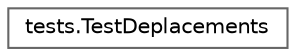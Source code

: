 digraph "Graphical Class Hierarchy"
{
 // LATEX_PDF_SIZE
  bgcolor="transparent";
  edge [fontname=Helvetica,fontsize=10,labelfontname=Helvetica,labelfontsize=10];
  node [fontname=Helvetica,fontsize=10,shape=box,height=0.2,width=0.4];
  rankdir="LR";
  Node0 [id="Node000000",label="tests.TestDeplacements",height=0.2,width=0.4,color="grey40", fillcolor="white", style="filled",URL="$classtests_1_1_test_deplacements.html",tooltip=" "];
}
